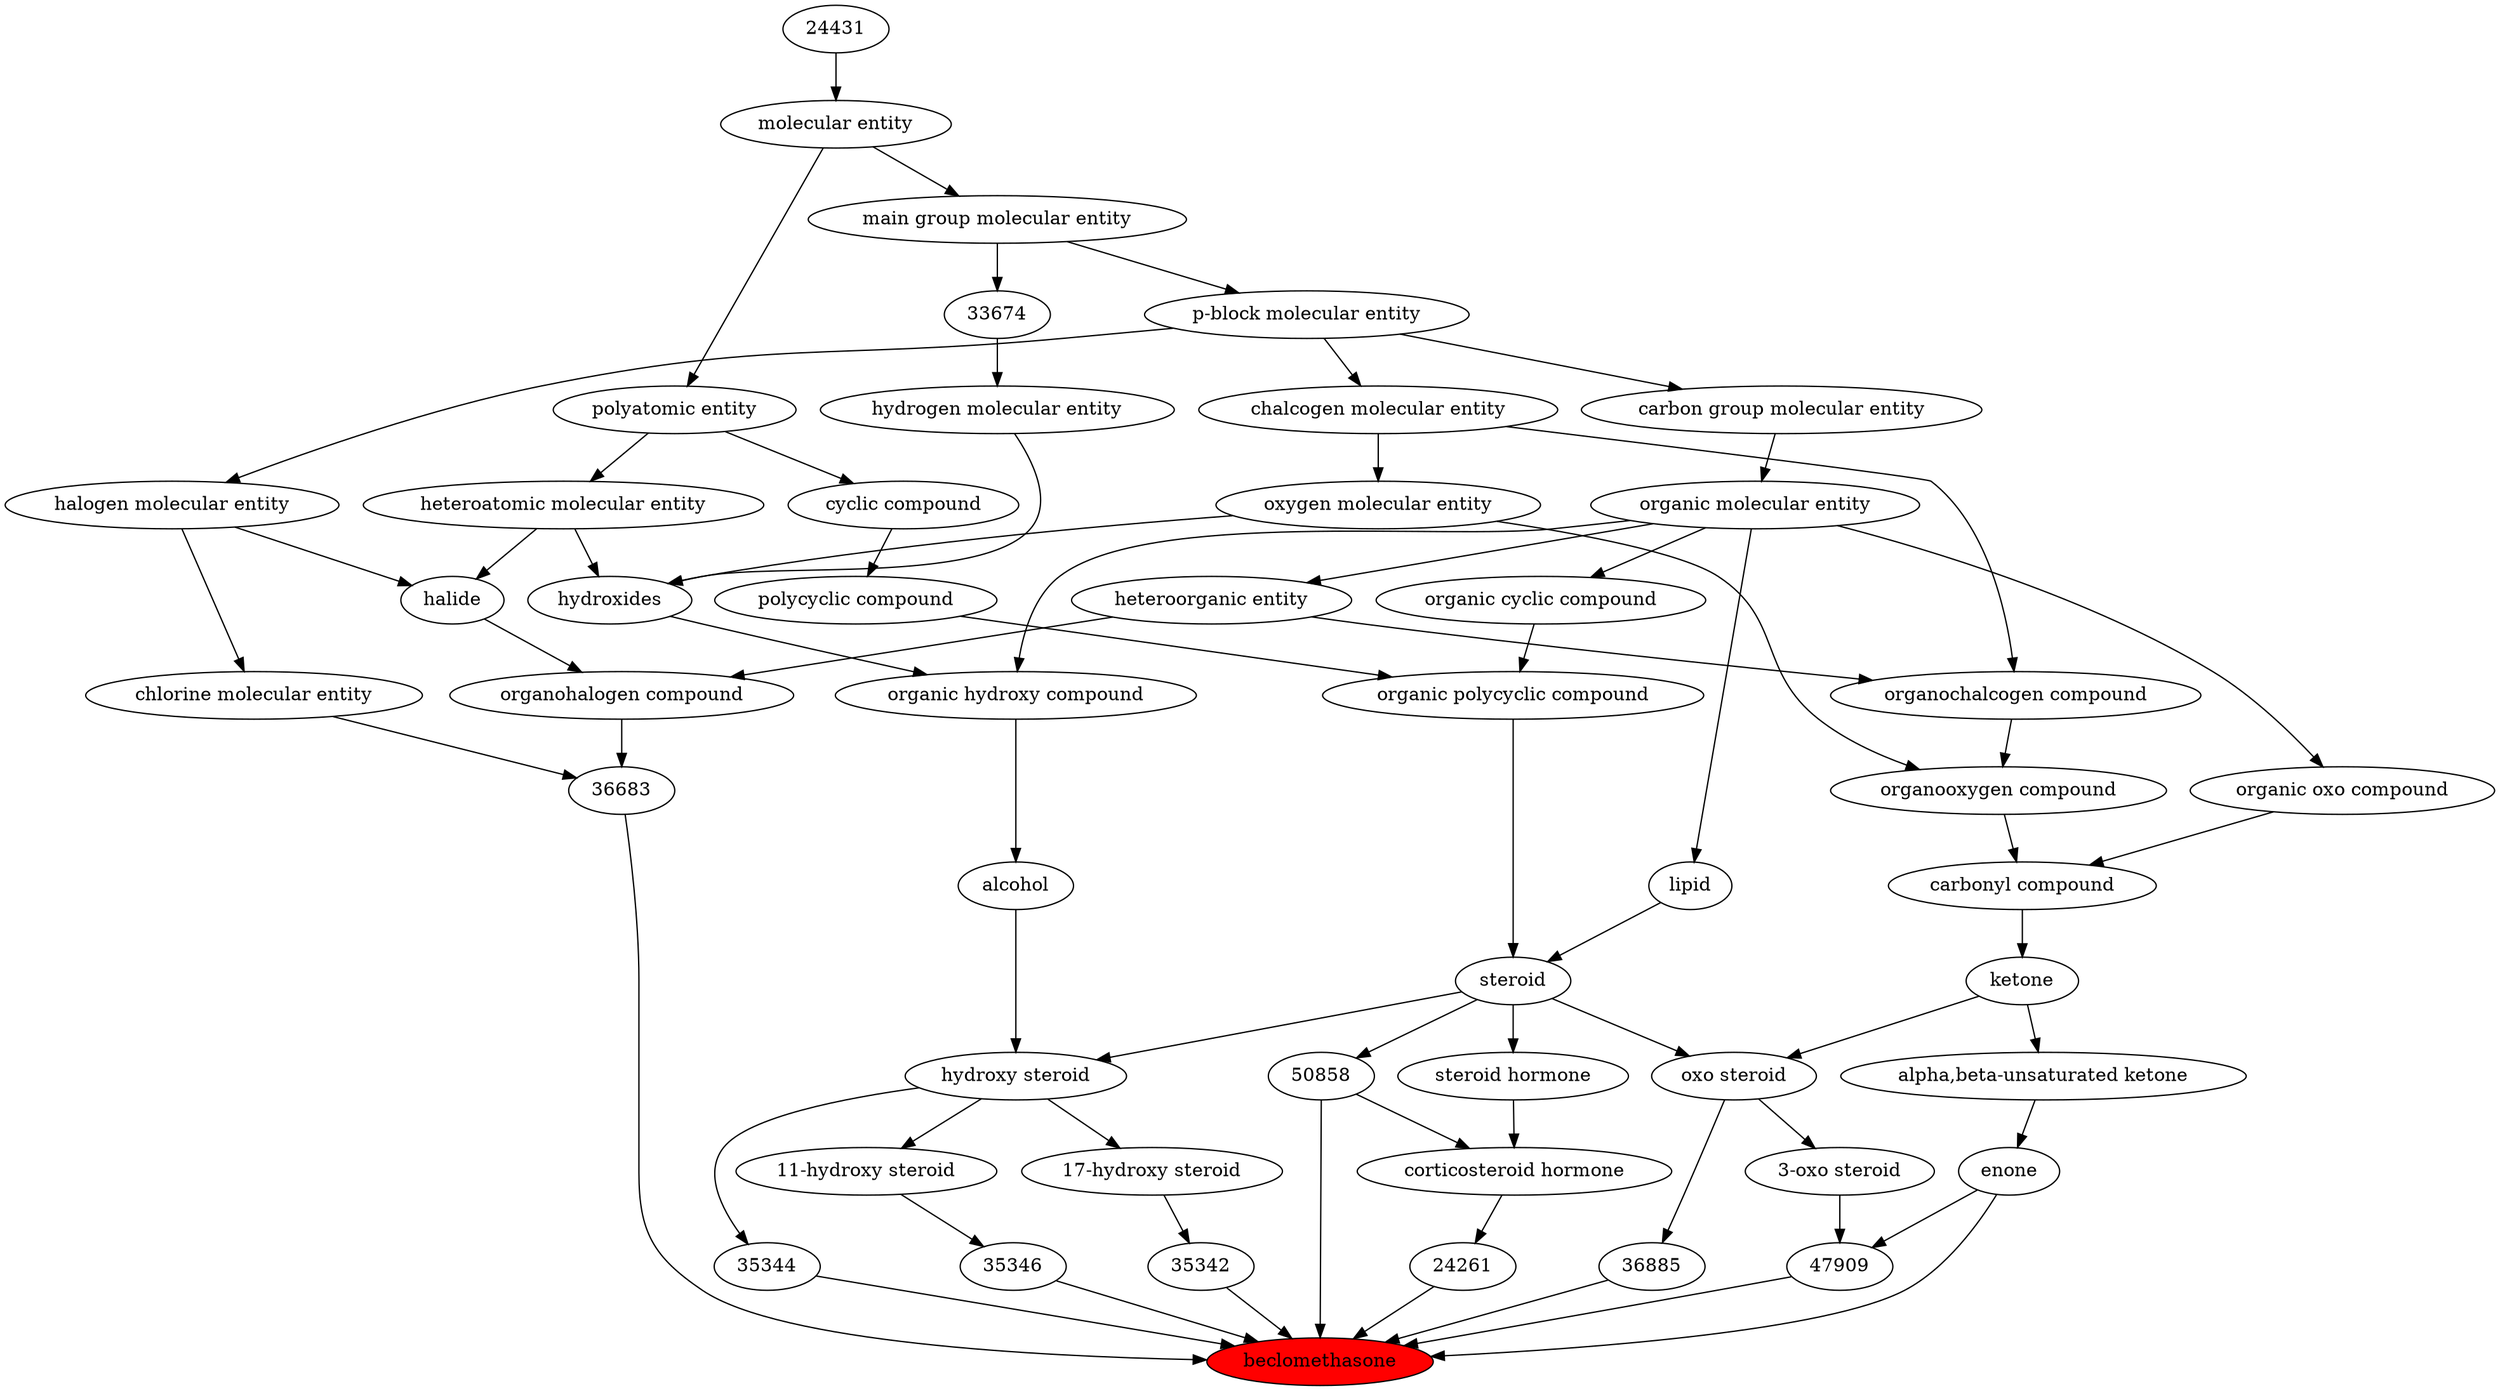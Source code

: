 digraph tree{ 
3001 [label="beclomethasone" fillcolor=red style=filled]
47909 -> 3001
51689 -> 3001
36683 -> 3001
35346 -> 3001
35342 -> 3001
36885 -> 3001
35344 -> 3001
50858 -> 3001
24261 -> 3001
47909 [label="47909"]
51689 -> 47909
47788 -> 47909
51689 [label="enone"]
51721 -> 51689
36683 [label="36683"]
36684 -> 36683
23117 -> 36683
35346 [label="35346"]
36841 -> 35346
35342 [label="35342"]
36838 -> 35342
36885 [label="36885"]
35789 -> 36885
35344 [label="35344"]
35350 -> 35344
50858 [label="50858"]
35341 -> 50858
24261 [label="24261"]
36699 -> 24261
47788 [label="3-oxo steroid"]
35789 -> 47788
51721 [label="alpha,beta-unsaturated ketone"]
17087 -> 51721
36684 [label="organohalogen compound"]
33285 -> 36684
37578 -> 36684
23117 [label="chlorine molecular entity"]
24471 -> 23117
36841 [label="11-hydroxy steroid"]
35350 -> 36841
36838 [label="17-hydroxy steroid"]
35350 -> 36838
35789 [label="oxo steroid"]
17087 -> 35789
35341 -> 35789
35350 [label="hydroxy steroid"]
30879 -> 35350
35341 -> 35350
35341 [label="steroid"]
51958 -> 35341
18059 -> 35341
36699 [label="corticosteroid hormone"]
26764 -> 36699
50858 -> 36699
17087 [label="ketone"]
36586 -> 17087
33285 [label="heteroorganic entity"]
50860 -> 33285
37578 [label="halide"]
24471 -> 37578
37577 -> 37578
24471 [label="halogen molecular entity"]
33675 -> 24471
30879 [label="alcohol"]
33822 -> 30879
51958 [label="organic polycyclic compound"]
33832 -> 51958
33635 -> 51958
18059 [label="lipid"]
50860 -> 18059
26764 [label="steroid hormone"]
35341 -> 26764
36586 [label="carbonyl compound"]
36587 -> 36586
36963 -> 36586
50860 [label="organic molecular entity"]
33582 -> 50860
37577 [label="heteroatomic molecular entity"]
36357 -> 37577
33675 [label="p-block molecular entity"]
33579 -> 33675
33822 [label="organic hydroxy compound"]
24651 -> 33822
50860 -> 33822
33832 [label="organic cyclic compound"]
50860 -> 33832
33635 [label="polycyclic compound"]
33595 -> 33635
36587 [label="organic oxo compound"]
50860 -> 36587
36963 [label="organooxygen compound"]
36962 -> 36963
25806 -> 36963
33582 [label="carbon group molecular entity"]
33675 -> 33582
36357 [label="polyatomic entity"]
23367 -> 36357
33579 [label="main group molecular entity"]
23367 -> 33579
24651 [label="hydroxides"]
25806 -> 24651
33608 -> 24651
37577 -> 24651
33595 [label="cyclic compound"]
36357 -> 33595
36962 [label="organochalcogen compound"]
33285 -> 36962
33304 -> 36962
25806 [label="oxygen molecular entity"]
33304 -> 25806
23367 [label="molecular entity"]
24431 -> 23367
33608 [label="hydrogen molecular entity"]
33674 -> 33608
33304 [label="chalcogen molecular entity"]
33675 -> 33304
24431 [label="24431"]
33674 [label="33674"]
33579 -> 33674
}